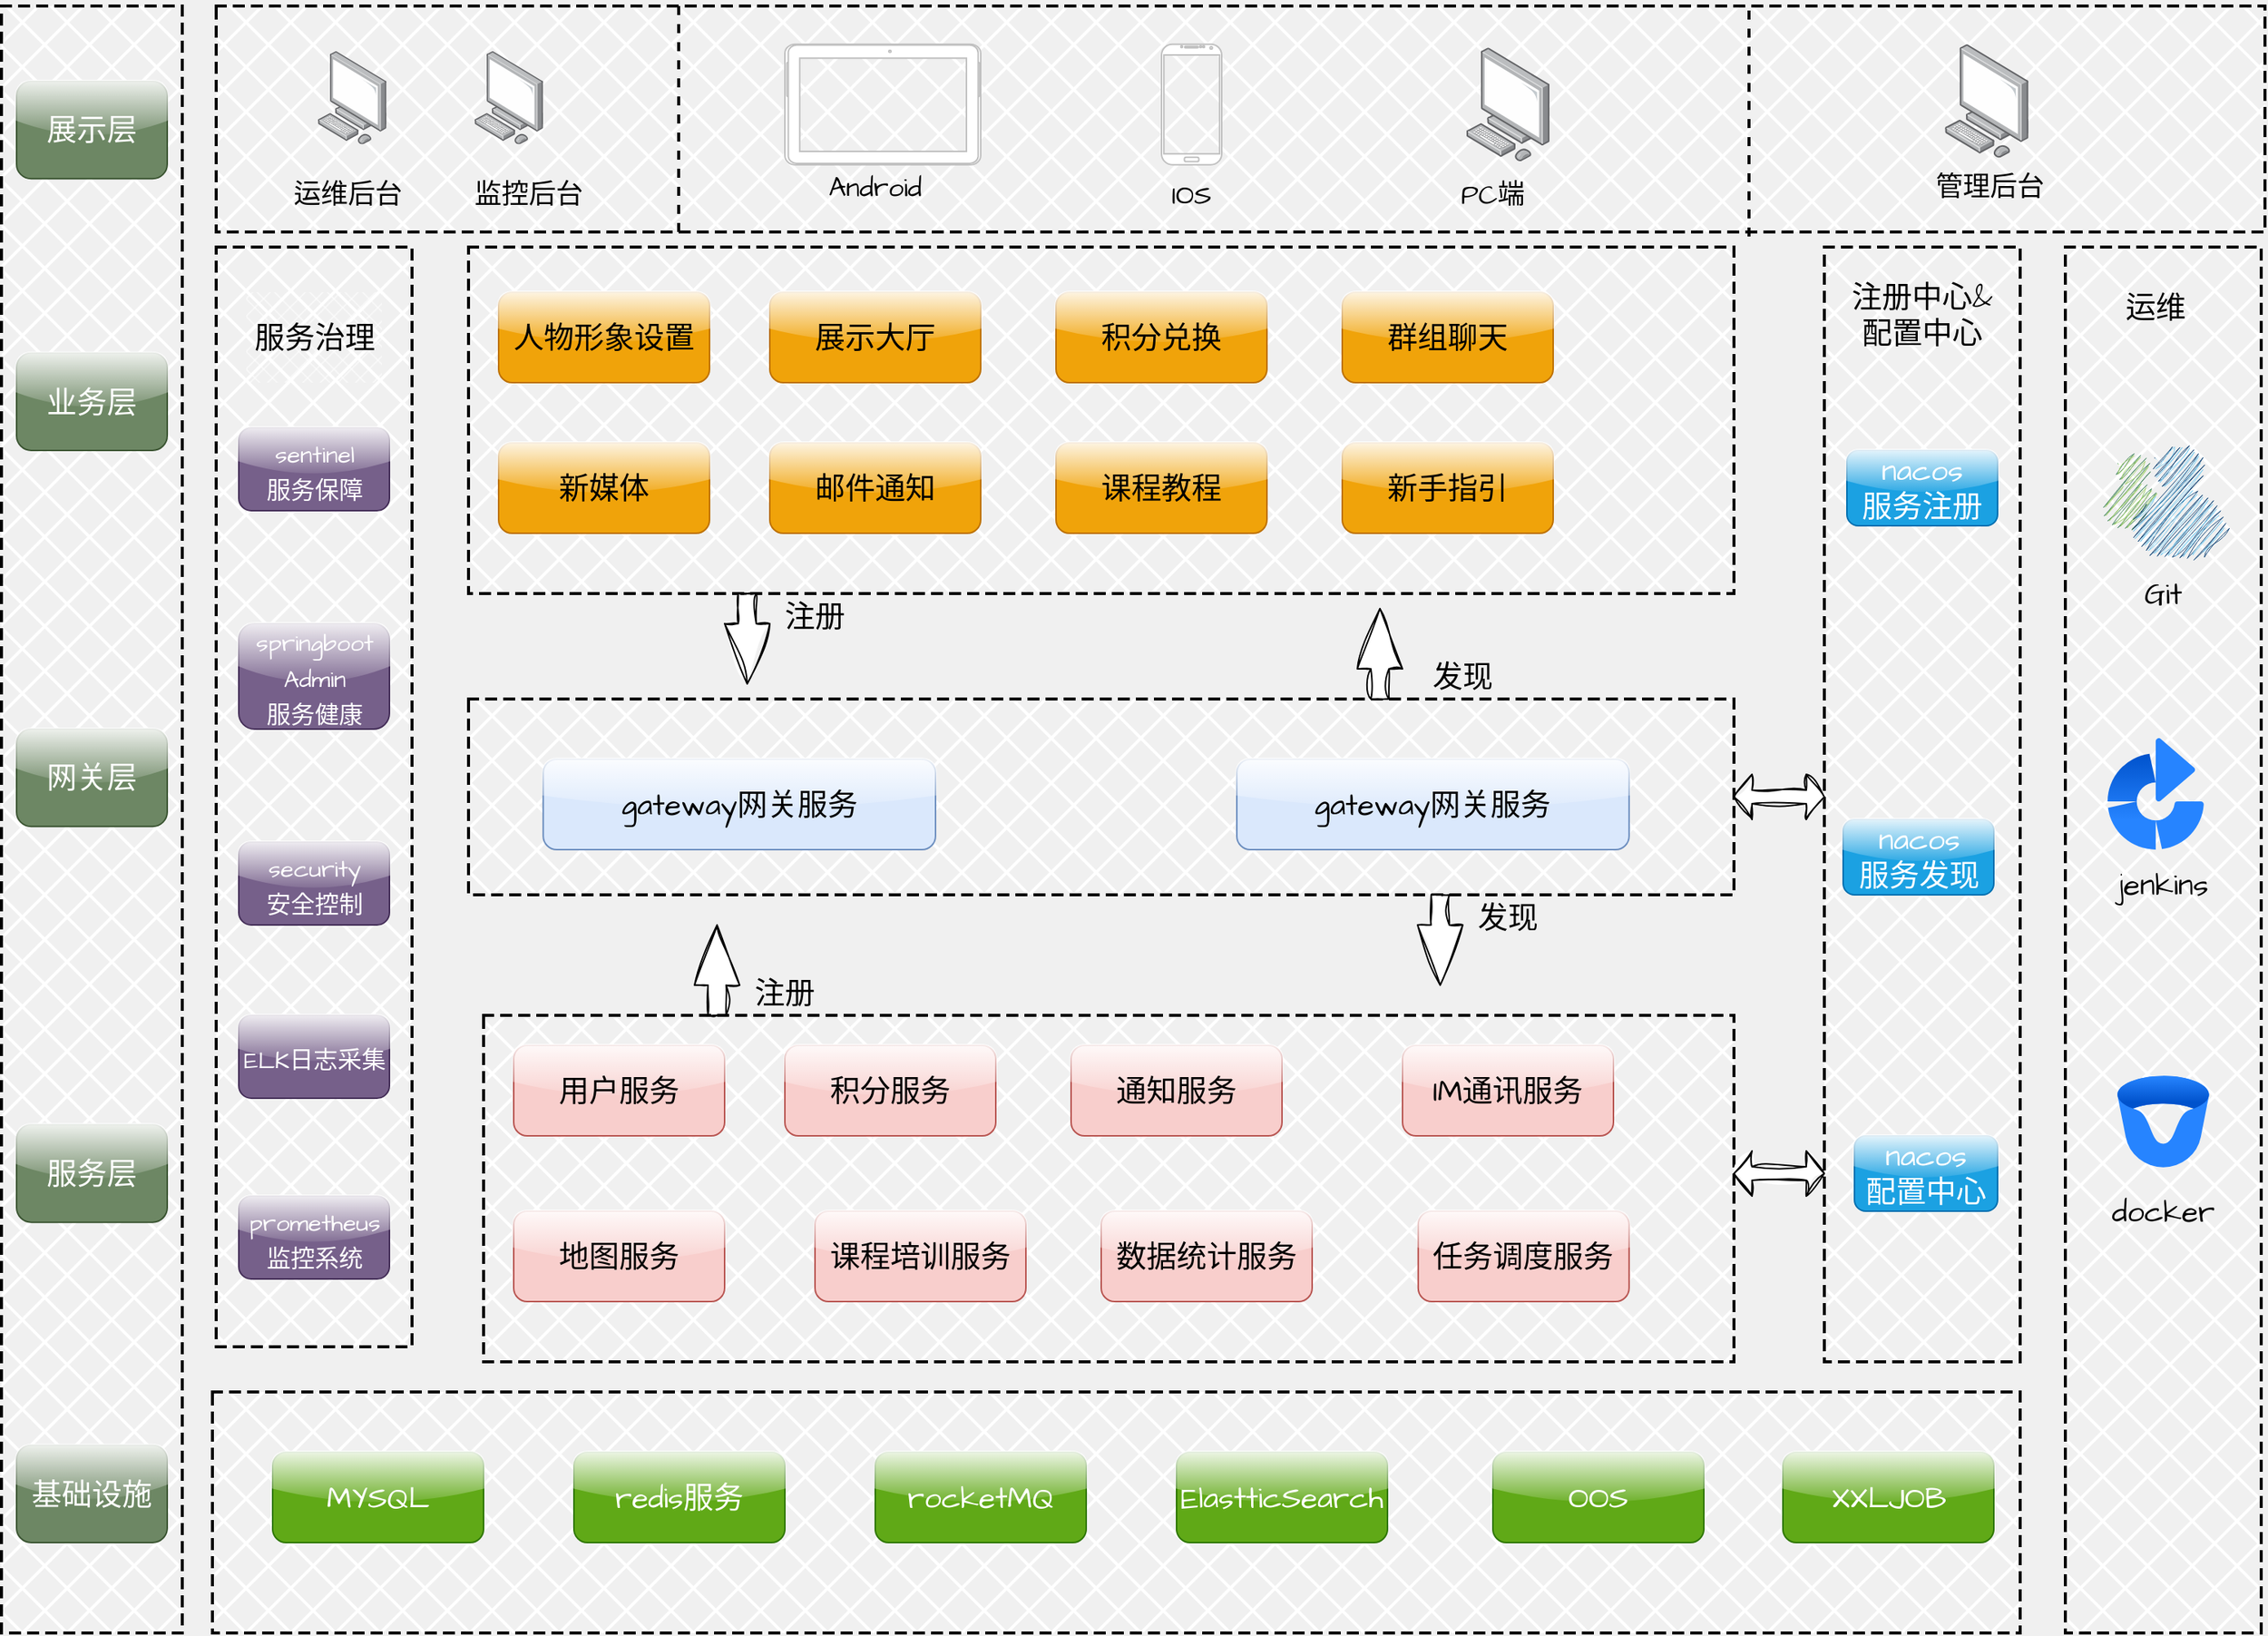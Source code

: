 <mxfile version="21.6.5" type="github">
  <diagram name="第 1 页" id="3Xgbba0ORXf_LveAMJya">
    <mxGraphModel dx="2154" dy="1241" grid="1" gridSize="12" guides="1" tooltips="1" connect="1" arrows="0" fold="1" page="1" pageScale="1" pageWidth="827" pageHeight="1169" background="#F0F0F0" math="0" shadow="0">
      <root>
        <mxCell id="0" />
        <mxCell id="1" parent="0" />
        <mxCell id="aTKhmGbnFtDpC1Z9xzVG-124" value="" style="shape=table;startSize=0;container=1;collapsible=0;childLayout=tableLayout;hachureGap=4;fontFamily=Architects Daughter;fontSource=https%3A%2F%2Ffonts.googleapis.com%2Fcss%3Ffamily%3DArchitects%2BDaughter;fontSize=20;dashed=1;strokeWidth=2;fillColor=#FFFFFF;fillStyle=cross-hatch;" vertex="1" parent="1">
          <mxGeometry x="100" y="120" width="120" height="1080" as="geometry" />
        </mxCell>
        <mxCell id="aTKhmGbnFtDpC1Z9xzVG-125" value="" style="shape=tableRow;horizontal=0;startSize=0;swimlaneHead=0;swimlaneBody=0;strokeColor=inherit;top=0;left=0;bottom=0;right=0;collapsible=0;dropTarget=0;fillColor=none;points=[[0,0.5],[1,0.5]];portConstraint=eastwest;sketch=1;hachureGap=4;jiggle=2;curveFitting=1;fontFamily=Architects Daughter;fontSource=https%3A%2F%2Ffonts.googleapis.com%2Fcss%3Ffamily%3DArchitects%2BDaughter;fontSize=20;dashed=1;strokeWidth=2;" vertex="1" parent="aTKhmGbnFtDpC1Z9xzVG-124">
          <mxGeometry width="120" height="1080" as="geometry" />
        </mxCell>
        <mxCell id="aTKhmGbnFtDpC1Z9xzVG-126" value="" style="shape=partialRectangle;html=1;whiteSpace=wrap;connectable=0;strokeColor=inherit;overflow=hidden;fillColor=none;top=0;left=0;bottom=0;right=0;pointerEvents=1;sketch=1;hachureGap=4;jiggle=2;curveFitting=1;fontFamily=Architects Daughter;fontSource=https%3A%2F%2Ffonts.googleapis.com%2Fcss%3Ffamily%3DArchitects%2BDaughter;fontSize=20;strokeWidth=2;" vertex="1" parent="aTKhmGbnFtDpC1Z9xzVG-125">
          <mxGeometry width="120" height="1080" as="geometry">
            <mxRectangle width="120" height="1080" as="alternateBounds" />
          </mxGeometry>
        </mxCell>
        <mxCell id="aTKhmGbnFtDpC1Z9xzVG-127" value="" style="shape=table;startSize=0;container=1;collapsible=0;childLayout=tableLayout;hachureGap=4;fontFamily=Architects Daughter;fontSource=https%3A%2F%2Ffonts.googleapis.com%2Fcss%3Ffamily%3DArchitects%2BDaughter;fontSize=20;dashed=1;strokeWidth=2;fontStyle=0;fillColor=#FFFFFF;fillStyle=cross-hatch;" vertex="1" parent="1">
          <mxGeometry x="242.5" y="120" width="1360" height="150" as="geometry" />
        </mxCell>
        <mxCell id="aTKhmGbnFtDpC1Z9xzVG-128" value="" style="shape=tableRow;horizontal=0;startSize=0;swimlaneHead=0;swimlaneBody=0;strokeColor=inherit;top=0;left=0;bottom=0;right=0;collapsible=0;dropTarget=0;fillColor=none;points=[[0,0.5],[1,0.5]];portConstraint=eastwest;sketch=1;hachureGap=4;jiggle=2;curveFitting=1;fontFamily=Architects Daughter;fontSource=https%3A%2F%2Ffonts.googleapis.com%2Fcss%3Ffamily%3DArchitects%2BDaughter;fontSize=20;dashed=1;strokeWidth=2;" vertex="1" parent="aTKhmGbnFtDpC1Z9xzVG-127">
          <mxGeometry width="1360" height="150" as="geometry" />
        </mxCell>
        <mxCell id="aTKhmGbnFtDpC1Z9xzVG-129" value="" style="shape=partialRectangle;html=1;whiteSpace=wrap;connectable=0;strokeColor=inherit;overflow=hidden;fillColor=none;top=0;left=0;bottom=0;right=0;pointerEvents=1;sketch=1;hachureGap=4;jiggle=2;curveFitting=1;fontFamily=Helvetica;fontSize=20;strokeWidth=2;" vertex="1" parent="aTKhmGbnFtDpC1Z9xzVG-128">
          <mxGeometry width="1360" height="150" as="geometry">
            <mxRectangle width="1360" height="150" as="alternateBounds" />
          </mxGeometry>
        </mxCell>
        <mxCell id="aTKhmGbnFtDpC1Z9xzVG-130" value="" style="image;points=[];aspect=fixed;html=1;align=center;shadow=0;dashed=0;image=img/lib/allied_telesis/computer_and_terminals/Personal_Computer.svg;sketch=1;hachureGap=4;jiggle=2;curveFitting=1;fontFamily=Architects Daughter;fontSource=https%3A%2F%2Ffonts.googleapis.com%2Fcss%3Ffamily%3DArchitects%2BDaughter;fontSize=20;" vertex="1" parent="1">
          <mxGeometry x="310" y="150.0" width="45.6" height="61.8" as="geometry" />
        </mxCell>
        <mxCell id="aTKhmGbnFtDpC1Z9xzVG-132" value="" style="image;points=[];aspect=fixed;html=1;align=center;shadow=0;dashed=0;image=img/lib/allied_telesis/computer_and_terminals/Personal_Computer.svg;hachureGap=4;fontFamily=Architects Daughter;fontSource=https%3A%2F%2Ffonts.googleapis.com%2Fcss%3Ffamily%3DArchitects%2BDaughter;fontSize=20;" vertex="1" parent="1">
          <mxGeometry x="414" y="150" width="45.6" height="61.8" as="geometry" />
        </mxCell>
        <mxCell id="aTKhmGbnFtDpC1Z9xzVG-133" value="运维后台" style="text;html=1;strokeColor=none;fillColor=none;align=center;verticalAlign=middle;whiteSpace=wrap;rounded=0;fontSize=18;fontFamily=Architects Daughter;" vertex="1" parent="1">
          <mxGeometry x="280" y="230" width="100" height="30" as="geometry" />
        </mxCell>
        <mxCell id="aTKhmGbnFtDpC1Z9xzVG-134" value="监控后台" style="text;html=1;strokeColor=none;fillColor=none;align=center;verticalAlign=middle;whiteSpace=wrap;rounded=0;fontSize=18;fontFamily=Architects Daughter;" vertex="1" parent="1">
          <mxGeometry x="400" y="230" width="100" height="30" as="geometry" />
        </mxCell>
        <mxCell id="aTKhmGbnFtDpC1Z9xzVG-135" value="" style="endArrow=none;html=1;rounded=0;hachureGap=4;fontFamily=Architects Daughter;fontSource=https%3A%2F%2Ffonts.googleapis.com%2Fcss%3Ffamily%3DArchitects%2BDaughter;fontSize=16;dashed=1;strokeWidth=2;" edge="1" parent="1">
          <mxGeometry width="50" height="50" relative="1" as="geometry">
            <mxPoint x="549.5" y="270" as="sourcePoint" />
            <mxPoint x="549.5" y="120" as="targetPoint" />
          </mxGeometry>
        </mxCell>
        <mxCell id="aTKhmGbnFtDpC1Z9xzVG-138" value="" style="verticalLabelPosition=bottom;verticalAlign=top;html=1;shadow=0;dashed=0;strokeWidth=1;shape=mxgraph.android.tab2;strokeColor=#c0c0c0;direction=north;hachureGap=4;fontFamily=Architects Daughter;fontSource=https%3A%2F%2Ffonts.googleapis.com%2Fcss%3Ffamily%3DArchitects%2BDaughter;fontSize=20;gradientColor=none;" vertex="1" parent="1">
          <mxGeometry x="620" y="145.35" width="130" height="80" as="geometry" />
        </mxCell>
        <mxCell id="aTKhmGbnFtDpC1Z9xzVG-139" value="" style="verticalLabelPosition=bottom;verticalAlign=top;html=1;shadow=0;dashed=0;strokeWidth=1;shape=mxgraph.android.phone2;strokeColor=#c0c0c0;hachureGap=4;fontFamily=Architects Daughter;fontSource=https%3A%2F%2Ffonts.googleapis.com%2Fcss%3Ffamily%3DArchitects%2BDaughter;fontSize=20;" vertex="1" parent="1">
          <mxGeometry x="870" y="145.35" width="40" height="80" as="geometry" />
        </mxCell>
        <mxCell id="aTKhmGbnFtDpC1Z9xzVG-140" value="" style="image;points=[];aspect=fixed;html=1;align=center;shadow=0;dashed=0;image=img/lib/allied_telesis/computer_and_terminals/Personal_Computer.svg;sketch=1;hachureGap=4;jiggle=2;curveFitting=1;fontFamily=Architects Daughter;fontSource=https%3A%2F%2Ffonts.googleapis.com%2Fcss%3Ffamily%3DArchitects%2BDaughter;fontSize=20;" vertex="1" parent="1">
          <mxGeometry x="1072.2" y="147.67" width="55.6" height="75.35" as="geometry" />
        </mxCell>
        <mxCell id="aTKhmGbnFtDpC1Z9xzVG-141" value="Android" style="text;html=1;strokeColor=none;fillColor=none;align=center;verticalAlign=middle;whiteSpace=wrap;rounded=0;fontSize=18;fontFamily=Architects Daughter;" vertex="1" parent="1">
          <mxGeometry x="630" y="225.35" width="100" height="30" as="geometry" />
        </mxCell>
        <mxCell id="aTKhmGbnFtDpC1Z9xzVG-142" value="IOS" style="text;html=1;strokeColor=none;fillColor=none;align=center;verticalAlign=middle;whiteSpace=wrap;rounded=0;fontSize=18;fontFamily=Architects Daughter;" vertex="1" parent="1">
          <mxGeometry x="840" y="230" width="100" height="30" as="geometry" />
        </mxCell>
        <mxCell id="aTKhmGbnFtDpC1Z9xzVG-143" value="管理后台" style="text;html=1;strokeColor=none;fillColor=none;align=center;verticalAlign=middle;whiteSpace=wrap;rounded=0;fontSize=18;fontFamily=Architects Daughter;" vertex="1" parent="1">
          <mxGeometry x="1370" y="225.35" width="100" height="30" as="geometry" />
        </mxCell>
        <mxCell id="aTKhmGbnFtDpC1Z9xzVG-144" value="" style="endArrow=none;html=1;rounded=0;hachureGap=4;fontFamily=Architects Daughter;fontSource=https%3A%2F%2Ffonts.googleapis.com%2Fcss%3Ffamily%3DArchitects%2BDaughter;fontSize=16;exitX=0.33;exitY=1.041;exitDx=0;exitDy=0;exitPerimeter=0;dashed=1;strokeWidth=2;" edge="1" parent="1">
          <mxGeometry width="50" height="50" relative="1" as="geometry">
            <mxPoint x="1260" y="273" as="sourcePoint" />
            <mxPoint x="1260" y="117" as="targetPoint" />
          </mxGeometry>
        </mxCell>
        <mxCell id="aTKhmGbnFtDpC1Z9xzVG-145" value="" style="image;points=[];aspect=fixed;html=1;align=center;shadow=0;dashed=0;image=img/lib/allied_telesis/computer_and_terminals/Personal_Computer.svg;sketch=1;hachureGap=4;jiggle=2;curveFitting=1;fontFamily=Architects Daughter;fontSource=https%3A%2F%2Ffonts.googleapis.com%2Fcss%3Ffamily%3DArchitects%2BDaughter;fontSize=20;" vertex="1" parent="1">
          <mxGeometry x="1390" y="145.35" width="55.6" height="75.35" as="geometry" />
        </mxCell>
        <mxCell id="aTKhmGbnFtDpC1Z9xzVG-146" value="PC端" style="text;html=1;strokeColor=none;fillColor=none;align=center;verticalAlign=middle;whiteSpace=wrap;rounded=0;fontSize=18;fontFamily=Architects Daughter;" vertex="1" parent="1">
          <mxGeometry x="1040.4" y="230" width="100" height="30" as="geometry" />
        </mxCell>
        <mxCell id="aTKhmGbnFtDpC1Z9xzVG-147" value="" style="shape=table;startSize=0;container=1;collapsible=0;childLayout=tableLayout;hachureGap=4;fontFamily=Architects Daughter;fontSource=https%3A%2F%2Ffonts.googleapis.com%2Fcss%3Ffamily%3DArchitects%2BDaughter;fontSize=20;dashed=1;strokeWidth=2;rounded=1;fillColor=#FFFFFF;fillStyle=cross-hatch;" vertex="1" parent="1">
          <mxGeometry x="410" y="280" width="840" height="230" as="geometry" />
        </mxCell>
        <mxCell id="aTKhmGbnFtDpC1Z9xzVG-148" value="" style="shape=tableRow;horizontal=0;startSize=0;swimlaneHead=0;swimlaneBody=0;strokeColor=inherit;top=0;left=0;bottom=0;right=0;collapsible=0;dropTarget=0;fillColor=none;points=[[0,0.5],[1,0.5]];portConstraint=eastwest;sketch=1;hachureGap=4;jiggle=2;curveFitting=1;fontFamily=Architects Daughter;fontSource=https%3A%2F%2Ffonts.googleapis.com%2Fcss%3Ffamily%3DArchitects%2BDaughter;fontSize=20;dashed=1;strokeWidth=2;" vertex="1" parent="aTKhmGbnFtDpC1Z9xzVG-147">
          <mxGeometry width="840" height="230" as="geometry" />
        </mxCell>
        <mxCell id="aTKhmGbnFtDpC1Z9xzVG-149" value="" style="shape=partialRectangle;html=1;whiteSpace=wrap;connectable=0;strokeColor=inherit;overflow=hidden;fillColor=none;top=0;left=0;bottom=0;right=0;pointerEvents=1;sketch=1;hachureGap=4;jiggle=2;curveFitting=1;fontFamily=Architects Daughter;fontSource=https%3A%2F%2Ffonts.googleapis.com%2Fcss%3Ffamily%3DArchitects%2BDaughter;fontSize=20;strokeWidth=2;" vertex="1" parent="aTKhmGbnFtDpC1Z9xzVG-148">
          <mxGeometry width="840" height="230" as="geometry">
            <mxRectangle width="840" height="230" as="alternateBounds" />
          </mxGeometry>
        </mxCell>
        <mxCell id="aTKhmGbnFtDpC1Z9xzVG-150" value="" style="shape=table;startSize=0;container=1;collapsible=0;childLayout=tableLayout;hachureGap=4;fontFamily=Architects Daughter;fontSource=https%3A%2F%2Ffonts.googleapis.com%2Fcss%3Ffamily%3DArchitects%2BDaughter;fontSize=20;dashed=1;strokeWidth=2;fillColor=#FFFFFF;fillStyle=cross-hatch;" vertex="1" parent="1">
          <mxGeometry x="242.5" y="280" width="130" height="730" as="geometry" />
        </mxCell>
        <mxCell id="aTKhmGbnFtDpC1Z9xzVG-151" value="" style="shape=tableRow;horizontal=0;startSize=0;swimlaneHead=0;swimlaneBody=0;strokeColor=inherit;top=0;left=0;bottom=0;right=0;collapsible=0;dropTarget=0;fillColor=none;points=[[0,0.5],[1,0.5]];portConstraint=eastwest;sketch=1;hachureGap=4;jiggle=2;curveFitting=1;fontFamily=Architects Daughter;fontSource=https%3A%2F%2Ffonts.googleapis.com%2Fcss%3Ffamily%3DArchitects%2BDaughter;fontSize=20;dashed=1;strokeWidth=2;" vertex="1" parent="aTKhmGbnFtDpC1Z9xzVG-150">
          <mxGeometry width="130" height="730" as="geometry" />
        </mxCell>
        <mxCell id="aTKhmGbnFtDpC1Z9xzVG-152" value="" style="shape=partialRectangle;html=1;whiteSpace=wrap;connectable=0;strokeColor=inherit;overflow=hidden;fillColor=none;top=0;left=0;bottom=0;right=0;pointerEvents=1;sketch=1;hachureGap=4;jiggle=2;curveFitting=1;fontFamily=Architects Daughter;fontSource=https%3A%2F%2Ffonts.googleapis.com%2Fcss%3Ffamily%3DArchitects%2BDaughter;fontSize=20;strokeWidth=2;" vertex="1" parent="aTKhmGbnFtDpC1Z9xzVG-151">
          <mxGeometry width="130" height="730" as="geometry">
            <mxRectangle width="130" height="730" as="alternateBounds" />
          </mxGeometry>
        </mxCell>
        <mxCell id="aTKhmGbnFtDpC1Z9xzVG-153" value="" style="shape=table;startSize=0;container=1;collapsible=0;childLayout=tableLayout;hachureGap=4;fontFamily=Architects Daughter;fontSource=https%3A%2F%2Ffonts.googleapis.com%2Fcss%3Ffamily%3DArchitects%2BDaughter;fontSize=20;dashed=1;strokeWidth=2;fillColor=#FFFFFF;fillStyle=cross-hatch;" vertex="1" parent="1">
          <mxGeometry x="1310" y="280" width="130" height="740" as="geometry" />
        </mxCell>
        <mxCell id="aTKhmGbnFtDpC1Z9xzVG-154" value="" style="shape=tableRow;horizontal=0;startSize=0;swimlaneHead=0;swimlaneBody=0;strokeColor=inherit;top=0;left=0;bottom=0;right=0;collapsible=0;dropTarget=0;fillColor=none;points=[[0,0.5],[1,0.5]];portConstraint=eastwest;sketch=1;hachureGap=4;jiggle=2;curveFitting=1;fontFamily=Architects Daughter;fontSource=https%3A%2F%2Ffonts.googleapis.com%2Fcss%3Ffamily%3DArchitects%2BDaughter;fontSize=20;dashed=1;strokeWidth=2;" vertex="1" parent="aTKhmGbnFtDpC1Z9xzVG-153">
          <mxGeometry width="130" height="740" as="geometry" />
        </mxCell>
        <mxCell id="aTKhmGbnFtDpC1Z9xzVG-155" value="" style="shape=partialRectangle;html=1;whiteSpace=wrap;connectable=0;strokeColor=inherit;overflow=hidden;fillColor=none;top=0;left=0;bottom=0;right=0;pointerEvents=1;sketch=1;hachureGap=4;jiggle=2;curveFitting=1;fontFamily=Architects Daughter;fontSource=https%3A%2F%2Ffonts.googleapis.com%2Fcss%3Ffamily%3DArchitects%2BDaughter;fontSize=20;strokeWidth=2;" vertex="1" parent="aTKhmGbnFtDpC1Z9xzVG-154">
          <mxGeometry width="130" height="740" as="geometry">
            <mxRectangle width="130" height="740" as="alternateBounds" />
          </mxGeometry>
        </mxCell>
        <mxCell id="aTKhmGbnFtDpC1Z9xzVG-156" value="人物形象设置" style="rounded=1;whiteSpace=wrap;html=1;hachureGap=4;fontFamily=Architects Daughter;fontSource=https%3A%2F%2Ffonts.googleapis.com%2Fcss%3Ffamily%3DArchitects%2BDaughter;fontSize=20;shadow=0;glass=1;fillColor=#f0a30a;strokeColor=#BD7000;fontColor=#000000;" vertex="1" parent="1">
          <mxGeometry x="430" y="310" width="140" height="60" as="geometry" />
        </mxCell>
        <mxCell id="aTKhmGbnFtDpC1Z9xzVG-157" value="展示大厅" style="rounded=1;whiteSpace=wrap;html=1;hachureGap=4;fontFamily=Architects Daughter;fontSource=https%3A%2F%2Ffonts.googleapis.com%2Fcss%3Ffamily%3DArchitects%2BDaughter;fontSize=20;shadow=0;glass=1;fillColor=#f0a30a;strokeColor=#BD7000;fontColor=#000000;" vertex="1" parent="1">
          <mxGeometry x="610" y="310" width="140" height="60" as="geometry" />
        </mxCell>
        <mxCell id="aTKhmGbnFtDpC1Z9xzVG-158" value="积分兑换" style="rounded=1;whiteSpace=wrap;html=1;hachureGap=4;fontFamily=Architects Daughter;fontSource=https%3A%2F%2Ffonts.googleapis.com%2Fcss%3Ffamily%3DArchitects%2BDaughter;fontSize=20;shadow=0;glass=1;fillColor=#f0a30a;strokeColor=#BD7000;fontColor=#000000;" vertex="1" parent="1">
          <mxGeometry x="800" y="310" width="140" height="60" as="geometry" />
        </mxCell>
        <mxCell id="aTKhmGbnFtDpC1Z9xzVG-159" value="群组聊天" style="rounded=1;whiteSpace=wrap;html=1;hachureGap=4;fontFamily=Architects Daughter;fontSource=https%3A%2F%2Ffonts.googleapis.com%2Fcss%3Ffamily%3DArchitects%2BDaughter;fontSize=20;shadow=0;glass=1;fillColor=#f0a30a;strokeColor=#BD7000;fontColor=#000000;" vertex="1" parent="1">
          <mxGeometry x="990" y="310" width="140" height="60" as="geometry" />
        </mxCell>
        <mxCell id="aTKhmGbnFtDpC1Z9xzVG-160" value="新媒体" style="rounded=1;whiteSpace=wrap;html=1;hachureGap=4;fontFamily=Architects Daughter;fontSource=https%3A%2F%2Ffonts.googleapis.com%2Fcss%3Ffamily%3DArchitects%2BDaughter;fontSize=20;shadow=0;glass=1;fillColor=#f0a30a;strokeColor=#BD7000;fontColor=#000000;" vertex="1" parent="1">
          <mxGeometry x="430" y="410" width="140" height="60" as="geometry" />
        </mxCell>
        <mxCell id="aTKhmGbnFtDpC1Z9xzVG-161" value="邮件通知" style="rounded=1;whiteSpace=wrap;html=1;hachureGap=4;fontFamily=Architects Daughter;fontSource=https%3A%2F%2Ffonts.googleapis.com%2Fcss%3Ffamily%3DArchitects%2BDaughter;fontSize=20;shadow=0;glass=1;fillColor=#f0a30a;strokeColor=#BD7000;fontColor=#000000;" vertex="1" parent="1">
          <mxGeometry x="610" y="410" width="140" height="60" as="geometry" />
        </mxCell>
        <mxCell id="aTKhmGbnFtDpC1Z9xzVG-162" value="课程教程" style="rounded=1;whiteSpace=wrap;html=1;hachureGap=4;fontFamily=Architects Daughter;fontSource=https%3A%2F%2Ffonts.googleapis.com%2Fcss%3Ffamily%3DArchitects%2BDaughter;fontSize=20;shadow=0;glass=1;fillColor=#f0a30a;strokeColor=#BD7000;fontColor=#000000;" vertex="1" parent="1">
          <mxGeometry x="800" y="410" width="140" height="60" as="geometry" />
        </mxCell>
        <mxCell id="aTKhmGbnFtDpC1Z9xzVG-163" value="新手指引" style="rounded=1;whiteSpace=wrap;html=1;hachureGap=4;fontFamily=Architects Daughter;fontSource=https%3A%2F%2Ffonts.googleapis.com%2Fcss%3Ffamily%3DArchitects%2BDaughter;fontSize=20;shadow=0;glass=1;fillColor=#f0a30a;strokeColor=#BD7000;fontColor=#000000;" vertex="1" parent="1">
          <mxGeometry x="990" y="410" width="140" height="60" as="geometry" />
        </mxCell>
        <mxCell id="aTKhmGbnFtDpC1Z9xzVG-164" value="" style="shape=table;startSize=0;container=1;collapsible=0;childLayout=tableLayout;hachureGap=4;fontFamily=Architects Daughter;fontSource=https%3A%2F%2Ffonts.googleapis.com%2Fcss%3Ffamily%3DArchitects%2BDaughter;fontSize=20;dashed=1;strokeWidth=2;rounded=1;fillColor=#FFFFFF;fillStyle=cross-hatch;" vertex="1" parent="1">
          <mxGeometry x="410" y="580" width="840" height="130" as="geometry" />
        </mxCell>
        <mxCell id="aTKhmGbnFtDpC1Z9xzVG-165" value="" style="shape=tableRow;horizontal=0;startSize=0;swimlaneHead=0;swimlaneBody=0;strokeColor=inherit;top=0;left=0;bottom=0;right=0;collapsible=0;dropTarget=0;fillColor=none;points=[[0,0.5],[1,0.5]];portConstraint=eastwest;sketch=1;hachureGap=4;jiggle=2;curveFitting=1;fontFamily=Architects Daughter;fontSource=https%3A%2F%2Ffonts.googleapis.com%2Fcss%3Ffamily%3DArchitects%2BDaughter;fontSize=20;dashed=1;strokeWidth=2;" vertex="1" parent="aTKhmGbnFtDpC1Z9xzVG-164">
          <mxGeometry width="840" height="130" as="geometry" />
        </mxCell>
        <mxCell id="aTKhmGbnFtDpC1Z9xzVG-166" value="" style="shape=partialRectangle;html=1;whiteSpace=wrap;connectable=0;strokeColor=inherit;overflow=hidden;fillColor=none;top=0;left=0;bottom=0;right=0;pointerEvents=1;sketch=1;hachureGap=4;jiggle=2;curveFitting=1;fontFamily=Architects Daughter;fontSource=https%3A%2F%2Ffonts.googleapis.com%2Fcss%3Ffamily%3DArchitects%2BDaughter;fontSize=20;strokeWidth=2;" vertex="1" parent="aTKhmGbnFtDpC1Z9xzVG-165">
          <mxGeometry width="840" height="130" as="geometry">
            <mxRectangle width="840" height="130" as="alternateBounds" />
          </mxGeometry>
        </mxCell>
        <mxCell id="aTKhmGbnFtDpC1Z9xzVG-168" value="gateway网关服务" style="rounded=1;whiteSpace=wrap;html=1;hachureGap=4;fontFamily=Architects Daughter;fontSource=https%3A%2F%2Ffonts.googleapis.com%2Fcss%3Ffamily%3DArchitects%2BDaughter;fontSize=20;shadow=0;glass=1;fillColor=#dae8fc;strokeColor=#6c8ebf;" vertex="1" parent="1">
          <mxGeometry x="459.6" y="620" width="260.4" height="60" as="geometry" />
        </mxCell>
        <mxCell id="aTKhmGbnFtDpC1Z9xzVG-169" value="gateway网关服务" style="rounded=1;whiteSpace=wrap;html=1;hachureGap=4;fontFamily=Architects Daughter;fontSource=https%3A%2F%2Ffonts.googleapis.com%2Fcss%3Ffamily%3DArchitects%2BDaughter;fontSize=20;shadow=0;glass=1;fillColor=#dae8fc;strokeColor=#6c8ebf;" vertex="1" parent="1">
          <mxGeometry x="920.0" y="620" width="260.4" height="60" as="geometry" />
        </mxCell>
        <mxCell id="aTKhmGbnFtDpC1Z9xzVG-171" value="" style="html=1;shadow=0;dashed=0;align=center;verticalAlign=middle;shape=mxgraph.arrows2.arrow;dy=0.6;dx=40;direction=south;notch=0;sketch=1;hachureGap=4;jiggle=2;curveFitting=1;fontFamily=Architects Daughter;fontSource=https%3A%2F%2Ffonts.googleapis.com%2Fcss%3Ffamily%3DArchitects%2BDaughter;fontSize=20;" vertex="1" parent="1">
          <mxGeometry x="580" y="510" width="30" height="60" as="geometry" />
        </mxCell>
        <mxCell id="aTKhmGbnFtDpC1Z9xzVG-172" value="" style="html=1;shadow=0;dashed=0;align=center;verticalAlign=middle;shape=mxgraph.arrows2.arrow;dy=0.6;dx=40;direction=north;notch=0;sketch=1;hachureGap=4;jiggle=2;curveFitting=1;fontFamily=Architects Daughter;fontSource=https%3A%2F%2Ffonts.googleapis.com%2Fcss%3Ffamily%3DArchitects%2BDaughter;fontSize=20;" vertex="1" parent="1">
          <mxGeometry x="560" y="730" width="30" height="60" as="geometry" />
        </mxCell>
        <mxCell id="aTKhmGbnFtDpC1Z9xzVG-173" value="注册" style="text;html=1;strokeColor=none;fillColor=none;align=center;verticalAlign=middle;whiteSpace=wrap;rounded=0;fontSize=20;fontFamily=Architects Daughter;" vertex="1" parent="1">
          <mxGeometry x="610" y="510" width="60" height="30" as="geometry" />
        </mxCell>
        <mxCell id="aTKhmGbnFtDpC1Z9xzVG-174" value="发现" style="text;html=1;strokeColor=none;fillColor=none;align=center;verticalAlign=middle;whiteSpace=wrap;rounded=0;fontSize=20;fontFamily=Architects Daughter;" vertex="1" parent="1">
          <mxGeometry x="1040" y="550" width="60" height="30" as="geometry" />
        </mxCell>
        <mxCell id="aTKhmGbnFtDpC1Z9xzVG-175" value="" style="shape=table;startSize=0;container=1;collapsible=0;childLayout=tableLayout;hachureGap=4;fontFamily=Architects Daughter;fontSource=https%3A%2F%2Ffonts.googleapis.com%2Fcss%3Ffamily%3DArchitects%2BDaughter;fontSize=20;dashed=1;strokeWidth=2;rounded=1;fillColor=#FFFFFF;fillStyle=cross-hatch;" vertex="1" parent="1">
          <mxGeometry x="420" y="790" width="830" height="230" as="geometry" />
        </mxCell>
        <mxCell id="aTKhmGbnFtDpC1Z9xzVG-176" value="" style="shape=tableRow;horizontal=0;startSize=0;swimlaneHead=0;swimlaneBody=0;strokeColor=inherit;top=0;left=0;bottom=0;right=0;collapsible=0;dropTarget=0;fillColor=none;points=[[0,0.5],[1,0.5]];portConstraint=eastwest;sketch=1;hachureGap=4;jiggle=2;curveFitting=1;fontFamily=Architects Daughter;fontSource=https%3A%2F%2Ffonts.googleapis.com%2Fcss%3Ffamily%3DArchitects%2BDaughter;fontSize=20;dashed=1;strokeWidth=2;" vertex="1" parent="aTKhmGbnFtDpC1Z9xzVG-175">
          <mxGeometry width="830" height="230" as="geometry" />
        </mxCell>
        <mxCell id="aTKhmGbnFtDpC1Z9xzVG-177" value="" style="shape=partialRectangle;html=1;whiteSpace=wrap;connectable=0;strokeColor=inherit;overflow=hidden;fillColor=none;top=0;left=0;bottom=0;right=0;pointerEvents=1;sketch=1;hachureGap=4;jiggle=2;curveFitting=1;fontFamily=Architects Daughter;fontSource=https%3A%2F%2Ffonts.googleapis.com%2Fcss%3Ffamily%3DArchitects%2BDaughter;fontSize=20;strokeWidth=2;" vertex="1" parent="aTKhmGbnFtDpC1Z9xzVG-176">
          <mxGeometry width="830" height="230" as="geometry">
            <mxRectangle width="830" height="230" as="alternateBounds" />
          </mxGeometry>
        </mxCell>
        <mxCell id="aTKhmGbnFtDpC1Z9xzVG-178" value="" style="html=1;shadow=0;dashed=0;align=center;verticalAlign=middle;shape=mxgraph.arrows2.arrow;dy=0.6;dx=40;direction=north;notch=0;sketch=1;hachureGap=4;jiggle=2;curveFitting=1;fontFamily=Architects Daughter;fontSource=https%3A%2F%2Ffonts.googleapis.com%2Fcss%3Ffamily%3DArchitects%2BDaughter;fontSize=20;" vertex="1" parent="1">
          <mxGeometry x="1000" y="520" width="30" height="60" as="geometry" />
        </mxCell>
        <mxCell id="aTKhmGbnFtDpC1Z9xzVG-179" value="" style="html=1;shadow=0;dashed=0;align=center;verticalAlign=middle;shape=mxgraph.arrows2.arrow;dy=0.6;dx=40;direction=south;notch=0;sketch=1;hachureGap=4;jiggle=2;curveFitting=1;fontFamily=Architects Daughter;fontSource=https%3A%2F%2Ffonts.googleapis.com%2Fcss%3Ffamily%3DArchitects%2BDaughter;fontSize=20;" vertex="1" parent="1">
          <mxGeometry x="1040" y="710" width="30" height="60" as="geometry" />
        </mxCell>
        <mxCell id="aTKhmGbnFtDpC1Z9xzVG-180" value="注册" style="text;html=1;strokeColor=none;fillColor=none;align=center;verticalAlign=middle;whiteSpace=wrap;rounded=0;fontSize=20;fontFamily=Architects Daughter;" vertex="1" parent="1">
          <mxGeometry x="590" y="760" width="60" height="30" as="geometry" />
        </mxCell>
        <mxCell id="aTKhmGbnFtDpC1Z9xzVG-181" value="发现" style="text;html=1;strokeColor=none;fillColor=none;align=center;verticalAlign=middle;whiteSpace=wrap;rounded=0;fontSize=20;fontFamily=Architects Daughter;" vertex="1" parent="1">
          <mxGeometry x="1070" y="710" width="60" height="30" as="geometry" />
        </mxCell>
        <mxCell id="aTKhmGbnFtDpC1Z9xzVG-182" value="用户服务" style="rounded=1;whiteSpace=wrap;html=1;hachureGap=4;fontFamily=Architects Daughter;fontSource=https%3A%2F%2Ffonts.googleapis.com%2Fcss%3Ffamily%3DArchitects%2BDaughter;fontSize=20;shadow=0;glass=1;fillColor=#f8cecc;strokeColor=#b85450;" vertex="1" parent="1">
          <mxGeometry x="440" y="810" width="140" height="60" as="geometry" />
        </mxCell>
        <mxCell id="aTKhmGbnFtDpC1Z9xzVG-183" value="积分服务" style="rounded=1;whiteSpace=wrap;html=1;hachureGap=4;fontFamily=Architects Daughter;fontSource=https%3A%2F%2Ffonts.googleapis.com%2Fcss%3Ffamily%3DArchitects%2BDaughter;fontSize=20;shadow=0;glass=1;fillColor=#f8cecc;strokeColor=#b85450;" vertex="1" parent="1">
          <mxGeometry x="620" y="810" width="140" height="60" as="geometry" />
        </mxCell>
        <mxCell id="aTKhmGbnFtDpC1Z9xzVG-184" value="通知服务" style="rounded=1;whiteSpace=wrap;html=1;hachureGap=4;fontFamily=Architects Daughter;fontSource=https%3A%2F%2Ffonts.googleapis.com%2Fcss%3Ffamily%3DArchitects%2BDaughter;fontSize=20;shadow=0;glass=1;fillColor=#f8cecc;strokeColor=#b85450;" vertex="1" parent="1">
          <mxGeometry x="810" y="810" width="140" height="60" as="geometry" />
        </mxCell>
        <mxCell id="aTKhmGbnFtDpC1Z9xzVG-185" value="IM通讯服务" style="rounded=1;whiteSpace=wrap;html=1;hachureGap=4;fontFamily=Architects Daughter;fontSource=https%3A%2F%2Ffonts.googleapis.com%2Fcss%3Ffamily%3DArchitects%2BDaughter;fontSize=20;shadow=0;glass=1;fillColor=#f8cecc;strokeColor=#b85450;" vertex="1" parent="1">
          <mxGeometry x="1030" y="810" width="140" height="60" as="geometry" />
        </mxCell>
        <mxCell id="aTKhmGbnFtDpC1Z9xzVG-186" value="地图服务" style="rounded=1;whiteSpace=wrap;html=1;hachureGap=4;fontFamily=Architects Daughter;fontSource=https%3A%2F%2Ffonts.googleapis.com%2Fcss%3Ffamily%3DArchitects%2BDaughter;fontSize=20;shadow=0;glass=1;fillColor=#f8cecc;strokeColor=#b85450;" vertex="1" parent="1">
          <mxGeometry x="440" y="920" width="140" height="60" as="geometry" />
        </mxCell>
        <mxCell id="aTKhmGbnFtDpC1Z9xzVG-187" value="课程培训服务" style="rounded=1;whiteSpace=wrap;html=1;hachureGap=4;fontFamily=Architects Daughter;fontSource=https%3A%2F%2Ffonts.googleapis.com%2Fcss%3Ffamily%3DArchitects%2BDaughter;fontSize=20;shadow=0;glass=1;fillColor=#f8cecc;strokeColor=#b85450;" vertex="1" parent="1">
          <mxGeometry x="640" y="920" width="140" height="60" as="geometry" />
        </mxCell>
        <mxCell id="aTKhmGbnFtDpC1Z9xzVG-188" value="数据统计服务" style="rounded=1;whiteSpace=wrap;html=1;hachureGap=4;fontFamily=Architects Daughter;fontSource=https%3A%2F%2Ffonts.googleapis.com%2Fcss%3Ffamily%3DArchitects%2BDaughter;fontSize=20;shadow=0;glass=1;fillColor=#f8cecc;strokeColor=#b85450;" vertex="1" parent="1">
          <mxGeometry x="830" y="920" width="140" height="60" as="geometry" />
        </mxCell>
        <mxCell id="aTKhmGbnFtDpC1Z9xzVG-189" value="任务调度服务" style="rounded=1;whiteSpace=wrap;html=1;hachureGap=4;fontFamily=Architects Daughter;fontSource=https%3A%2F%2Ffonts.googleapis.com%2Fcss%3Ffamily%3DArchitects%2BDaughter;fontSize=20;shadow=0;glass=1;fillColor=#f8cecc;strokeColor=#b85450;" vertex="1" parent="1">
          <mxGeometry x="1040.4" y="920" width="140" height="60" as="geometry" />
        </mxCell>
        <mxCell id="aTKhmGbnFtDpC1Z9xzVG-190" value="" style="shape=table;startSize=0;container=1;collapsible=0;childLayout=tableLayout;hachureGap=4;fontFamily=Architects Daughter;fontSource=https%3A%2F%2Ffonts.googleapis.com%2Fcss%3Ffamily%3DArchitects%2BDaughter;fontSize=20;dashed=1;strokeWidth=2;fillColor=#FFFFFF;fillStyle=cross-hatch;" vertex="1" parent="1">
          <mxGeometry x="240" y="1040" width="1200" height="160" as="geometry" />
        </mxCell>
        <mxCell id="aTKhmGbnFtDpC1Z9xzVG-191" value="" style="shape=tableRow;horizontal=0;startSize=0;swimlaneHead=0;swimlaneBody=0;strokeColor=inherit;top=0;left=0;bottom=0;right=0;collapsible=0;dropTarget=0;fillColor=none;points=[[0,0.5],[1,0.5]];portConstraint=eastwest;sketch=1;hachureGap=4;jiggle=2;curveFitting=1;fontFamily=Architects Daughter;fontSource=https%3A%2F%2Ffonts.googleapis.com%2Fcss%3Ffamily%3DArchitects%2BDaughter;fontSize=20;dashed=1;strokeWidth=2;" vertex="1" parent="aTKhmGbnFtDpC1Z9xzVG-190">
          <mxGeometry width="1200" height="160" as="geometry" />
        </mxCell>
        <mxCell id="aTKhmGbnFtDpC1Z9xzVG-192" value="" style="shape=partialRectangle;html=1;whiteSpace=wrap;connectable=0;strokeColor=inherit;overflow=hidden;fillColor=none;top=0;left=0;bottom=0;right=0;pointerEvents=1;sketch=1;hachureGap=4;jiggle=2;curveFitting=1;fontFamily=Architects Daughter;fontSource=https%3A%2F%2Ffonts.googleapis.com%2Fcss%3Ffamily%3DArchitects%2BDaughter;fontSize=20;strokeWidth=2;" vertex="1" parent="aTKhmGbnFtDpC1Z9xzVG-191">
          <mxGeometry width="1200" height="160" as="geometry">
            <mxRectangle width="1200" height="160" as="alternateBounds" />
          </mxGeometry>
        </mxCell>
        <mxCell id="aTKhmGbnFtDpC1Z9xzVG-193" value="MYSQL" style="rounded=1;whiteSpace=wrap;html=1;hachureGap=4;fontFamily=Architects Daughter;fontSource=https%3A%2F%2Ffonts.googleapis.com%2Fcss%3Ffamily%3DArchitects%2BDaughter;fontSize=20;shadow=0;glass=1;fillColor=#60a917;strokeColor=#2D7600;fontColor=#ffffff;" vertex="1" parent="1">
          <mxGeometry x="280" y="1080" width="140" height="60" as="geometry" />
        </mxCell>
        <mxCell id="aTKhmGbnFtDpC1Z9xzVG-194" value="redis服务" style="rounded=1;whiteSpace=wrap;html=1;hachureGap=4;fontFamily=Architects Daughter;fontSource=https%3A%2F%2Ffonts.googleapis.com%2Fcss%3Ffamily%3DArchitects%2BDaughter;fontSize=20;shadow=0;glass=1;fillColor=#60a917;strokeColor=#2D7600;fontColor=#ffffff;" vertex="1" parent="1">
          <mxGeometry x="480" y="1080" width="140" height="60" as="geometry" />
        </mxCell>
        <mxCell id="aTKhmGbnFtDpC1Z9xzVG-195" value="rocketMQ" style="rounded=1;whiteSpace=wrap;html=1;hachureGap=4;fontFamily=Architects Daughter;fontSource=https%3A%2F%2Ffonts.googleapis.com%2Fcss%3Ffamily%3DArchitects%2BDaughter;fontSize=20;shadow=0;glass=1;fillColor=#60a917;strokeColor=#2D7600;fontColor=#ffffff;" vertex="1" parent="1">
          <mxGeometry x="680" y="1080" width="140" height="60" as="geometry" />
        </mxCell>
        <mxCell id="aTKhmGbnFtDpC1Z9xzVG-196" value="ElastticSearch" style="rounded=1;whiteSpace=wrap;html=1;hachureGap=4;fontFamily=Architects Daughter;fontSource=https%3A%2F%2Ffonts.googleapis.com%2Fcss%3Ffamily%3DArchitects%2BDaughter;fontSize=20;shadow=0;glass=1;fillColor=#60a917;strokeColor=#2D7600;fontColor=#ffffff;" vertex="1" parent="1">
          <mxGeometry x="880" y="1080" width="140" height="60" as="geometry" />
        </mxCell>
        <mxCell id="aTKhmGbnFtDpC1Z9xzVG-197" value="OOS" style="rounded=1;whiteSpace=wrap;html=1;hachureGap=4;fontFamily=Architects Daughter;fontSource=https%3A%2F%2Ffonts.googleapis.com%2Fcss%3Ffamily%3DArchitects%2BDaughter;fontSize=20;shadow=0;glass=1;fillColor=#60a917;strokeColor=#2D7600;fontColor=#ffffff;" vertex="1" parent="1">
          <mxGeometry x="1090" y="1080" width="140" height="60" as="geometry" />
        </mxCell>
        <mxCell id="aTKhmGbnFtDpC1Z9xzVG-198" value="注册中心&amp;amp;配置中心" style="text;html=1;strokeColor=none;fillColor=none;align=center;verticalAlign=middle;whiteSpace=wrap;rounded=0;fontSize=20;fontFamily=Architects Daughter;" vertex="1" parent="1">
          <mxGeometry x="1320" y="290" width="110" height="70" as="geometry" />
        </mxCell>
        <mxCell id="aTKhmGbnFtDpC1Z9xzVG-199" value="" style="shape=doubleArrow;whiteSpace=wrap;html=1;sketch=1;hachureGap=4;jiggle=2;curveFitting=1;fontFamily=Architects Daughter;fontSource=https%3A%2F%2Ffonts.googleapis.com%2Fcss%3Ffamily%3DArchitects%2BDaughter;fontSize=20;" vertex="1" parent="1">
          <mxGeometry x="1250" y="630" width="60" height="30" as="geometry" />
        </mxCell>
        <mxCell id="aTKhmGbnFtDpC1Z9xzVG-200" value="" style="shape=doubleArrow;whiteSpace=wrap;html=1;sketch=1;hachureGap=4;jiggle=2;curveFitting=1;fontFamily=Architects Daughter;fontSource=https%3A%2F%2Ffonts.googleapis.com%2Fcss%3Ffamily%3DArchitects%2BDaughter;fontSize=20;" vertex="1" parent="1">
          <mxGeometry x="1250" y="880" width="60" height="30" as="geometry" />
        </mxCell>
        <mxCell id="aTKhmGbnFtDpC1Z9xzVG-202" value="nacos&lt;br&gt;服务注册" style="rounded=1;whiteSpace=wrap;html=1;hachureGap=4;fontFamily=Architects Daughter;fontSource=https%3A%2F%2Ffonts.googleapis.com%2Fcss%3Ffamily%3DArchitects%2BDaughter;fontSize=20;shadow=0;glass=1;fillColor=#1ba1e2;strokeColor=#006EAF;fontColor=#ffffff;" vertex="1" parent="1">
          <mxGeometry x="1325" y="415" width="100" height="50" as="geometry" />
        </mxCell>
        <mxCell id="aTKhmGbnFtDpC1Z9xzVG-203" value="nacos&lt;br&gt;服务发现" style="rounded=1;whiteSpace=wrap;html=1;hachureGap=4;fontFamily=Architects Daughter;fontSource=https%3A%2F%2Ffonts.googleapis.com%2Fcss%3Ffamily%3DArchitects%2BDaughter;fontSize=20;shadow=0;glass=1;fillColor=#1ba1e2;strokeColor=#006EAF;fontColor=#ffffff;" vertex="1" parent="1">
          <mxGeometry x="1322.5" y="660" width="100" height="50" as="geometry" />
        </mxCell>
        <mxCell id="aTKhmGbnFtDpC1Z9xzVG-204" value="nacos&lt;br&gt;配置中心" style="rounded=1;whiteSpace=wrap;html=1;hachureGap=4;fontFamily=Architects Daughter;fontSource=https%3A%2F%2Ffonts.googleapis.com%2Fcss%3Ffamily%3DArchitects%2BDaughter;fontSize=20;shadow=0;glass=1;fillColor=#1ba1e2;strokeColor=#006EAF;fontColor=#ffffff;" vertex="1" parent="1">
          <mxGeometry x="1330" y="870" width="95" height="50" as="geometry" />
        </mxCell>
        <mxCell id="aTKhmGbnFtDpC1Z9xzVG-205" value="XXLJOB" style="rounded=1;whiteSpace=wrap;html=1;hachureGap=4;fontFamily=Architects Daughter;fontSource=https%3A%2F%2Ffonts.googleapis.com%2Fcss%3Ffamily%3DArchitects%2BDaughter;fontSize=20;shadow=0;glass=1;fillColor=#60a917;strokeColor=#2D7600;fontColor=#ffffff;" vertex="1" parent="1">
          <mxGeometry x="1282.5" y="1080" width="140" height="60" as="geometry" />
        </mxCell>
        <mxCell id="aTKhmGbnFtDpC1Z9xzVG-207" value="展示层" style="rounded=1;whiteSpace=wrap;html=1;hachureGap=4;fontFamily=Architects Daughter;fontSource=https%3A%2F%2Ffonts.googleapis.com%2Fcss%3Ffamily%3DArchitects%2BDaughter;fontSize=20;shadow=0;glass=1;fillColor=#6d8764;strokeColor=#3A5431;fontColor=#ffffff;" vertex="1" parent="1">
          <mxGeometry x="110" y="170" width="100" height="64.65" as="geometry" />
        </mxCell>
        <mxCell id="aTKhmGbnFtDpC1Z9xzVG-208" value="业务层" style="rounded=1;whiteSpace=wrap;html=1;hachureGap=4;fontFamily=Architects Daughter;fontSource=https%3A%2F%2Ffonts.googleapis.com%2Fcss%3Ffamily%3DArchitects%2BDaughter;fontSize=20;shadow=0;glass=1;fillColor=#6d8764;strokeColor=#3A5431;fontColor=#ffffff;" vertex="1" parent="1">
          <mxGeometry x="110" y="350.35" width="100" height="64.65" as="geometry" />
        </mxCell>
        <mxCell id="aTKhmGbnFtDpC1Z9xzVG-209" value="网关层" style="rounded=1;whiteSpace=wrap;html=1;hachureGap=4;fontFamily=Architects Daughter;fontSource=https%3A%2F%2Ffonts.googleapis.com%2Fcss%3Ffamily%3DArchitects%2BDaughter;fontSize=20;shadow=0;glass=1;fillColor=#6d8764;strokeColor=#3A5431;fontColor=#ffffff;" vertex="1" parent="1">
          <mxGeometry x="110" y="600" width="100" height="64.65" as="geometry" />
        </mxCell>
        <mxCell id="aTKhmGbnFtDpC1Z9xzVG-210" value="服务层" style="rounded=1;whiteSpace=wrap;html=1;hachureGap=4;fontFamily=Architects Daughter;fontSource=https%3A%2F%2Ffonts.googleapis.com%2Fcss%3Ffamily%3DArchitects%2BDaughter;fontSize=20;shadow=0;glass=1;fillColor=#6d8764;strokeColor=#3A5431;fontColor=#ffffff;" vertex="1" parent="1">
          <mxGeometry x="110" y="862.67" width="100" height="64.65" as="geometry" />
        </mxCell>
        <mxCell id="aTKhmGbnFtDpC1Z9xzVG-211" value="基础设施" style="rounded=1;whiteSpace=wrap;html=1;hachureGap=4;fontFamily=Architects Daughter;fontSource=https%3A%2F%2Ffonts.googleapis.com%2Fcss%3Ffamily%3DArchitects%2BDaughter;fontSize=20;shadow=0;glass=1;fillColor=#6d8764;strokeColor=#3A5431;fontColor=#ffffff;" vertex="1" parent="1">
          <mxGeometry x="110" y="1075.35" width="100" height="64.65" as="geometry" />
        </mxCell>
        <mxCell id="aTKhmGbnFtDpC1Z9xzVG-212" value="服务治理" style="text;html=1;strokeColor=none;fillColor=#FFFFFF;align=center;verticalAlign=middle;whiteSpace=wrap;rounded=0;fontSize=20;fontFamily=Architects Daughter;fillStyle=cross-hatch;" vertex="1" parent="1">
          <mxGeometry x="262.5" y="310" width="90" height="60" as="geometry" />
        </mxCell>
        <mxCell id="aTKhmGbnFtDpC1Z9xzVG-213" value="&lt;font style=&quot;font-size: 16px;&quot;&gt;sentinel&lt;br&gt;服务保障&lt;br&gt;&lt;/font&gt;" style="rounded=1;whiteSpace=wrap;html=1;hachureGap=4;fontFamily=Architects Daughter;fontSource=https%3A%2F%2Ffonts.googleapis.com%2Fcss%3Ffamily%3DArchitects%2BDaughter;fontSize=20;shadow=0;glass=1;fillColor=#76608a;strokeColor=#432D57;fontColor=#ffffff;" vertex="1" parent="1">
          <mxGeometry x="257.5" y="400" width="100" height="55" as="geometry" />
        </mxCell>
        <mxCell id="aTKhmGbnFtDpC1Z9xzVG-214" value="&lt;font style=&quot;font-size: 16px;&quot;&gt;springboot Admin&lt;br&gt;服务健康&lt;br&gt;&lt;/font&gt;" style="rounded=1;whiteSpace=wrap;html=1;hachureGap=4;fontFamily=Architects Daughter;fontSource=https%3A%2F%2Ffonts.googleapis.com%2Fcss%3Ffamily%3DArchitects%2BDaughter;fontSize=20;shadow=0;glass=1;fillColor=#76608a;strokeColor=#432D57;fontColor=#ffffff;" vertex="1" parent="1">
          <mxGeometry x="257.5" y="530" width="100" height="70" as="geometry" />
        </mxCell>
        <mxCell id="aTKhmGbnFtDpC1Z9xzVG-215" value="&lt;font style=&quot;font-size: 16px;&quot;&gt;security&lt;br&gt;安全控制&lt;br&gt;&lt;/font&gt;" style="rounded=1;whiteSpace=wrap;html=1;hachureGap=4;fontFamily=Architects Daughter;fontSource=https%3A%2F%2Ffonts.googleapis.com%2Fcss%3Ffamily%3DArchitects%2BDaughter;fontSize=20;shadow=0;glass=1;fillColor=#76608a;strokeColor=#432D57;fontColor=#ffffff;" vertex="1" parent="1">
          <mxGeometry x="257.5" y="675" width="100" height="55" as="geometry" />
        </mxCell>
        <mxCell id="aTKhmGbnFtDpC1Z9xzVG-216" value="&lt;font style=&quot;font-size: 16px;&quot;&gt;ELK日志采集&lt;br&gt;&lt;/font&gt;" style="rounded=1;whiteSpace=wrap;html=1;hachureGap=4;fontFamily=Architects Daughter;fontSource=https%3A%2F%2Ffonts.googleapis.com%2Fcss%3Ffamily%3DArchitects%2BDaughter;fontSize=20;shadow=0;glass=1;fillColor=#76608a;strokeColor=#432D57;fontColor=#ffffff;" vertex="1" parent="1">
          <mxGeometry x="257.5" y="790" width="100" height="55" as="geometry" />
        </mxCell>
        <mxCell id="aTKhmGbnFtDpC1Z9xzVG-217" value="&lt;font style=&quot;font-size: 16px;&quot;&gt;prometheus&lt;br&gt;监控系统&lt;br&gt;&lt;/font&gt;" style="rounded=1;whiteSpace=wrap;html=1;hachureGap=4;fontFamily=Architects Daughter;fontSource=https%3A%2F%2Ffonts.googleapis.com%2Fcss%3Ffamily%3DArchitects%2BDaughter;fontSize=20;shadow=0;glass=1;fillColor=#76608a;strokeColor=#432D57;fontColor=#ffffff;" vertex="1" parent="1">
          <mxGeometry x="257.5" y="910" width="100" height="55" as="geometry" />
        </mxCell>
        <mxCell id="aTKhmGbnFtDpC1Z9xzVG-218" value="" style="shape=table;startSize=0;container=1;collapsible=0;childLayout=tableLayout;hachureGap=4;fontFamily=Architects Daughter;fontSource=https%3A%2F%2Ffonts.googleapis.com%2Fcss%3Ffamily%3DArchitects%2BDaughter;fontSize=20;dashed=1;strokeWidth=2;fillColor=#FFFFFF;fillStyle=cross-hatch;" vertex="1" parent="1">
          <mxGeometry x="1470" y="280" width="130" height="920" as="geometry" />
        </mxCell>
        <mxCell id="aTKhmGbnFtDpC1Z9xzVG-219" value="" style="shape=tableRow;horizontal=0;startSize=0;swimlaneHead=0;swimlaneBody=0;strokeColor=inherit;top=0;left=0;bottom=0;right=0;collapsible=0;dropTarget=0;fillColor=none;points=[[0,0.5],[1,0.5]];portConstraint=eastwest;sketch=1;hachureGap=4;jiggle=2;curveFitting=1;fontFamily=Architects Daughter;fontSource=https%3A%2F%2Ffonts.googleapis.com%2Fcss%3Ffamily%3DArchitects%2BDaughter;fontSize=20;dashed=1;strokeWidth=2;swimlaneFillColor=none;" vertex="1" parent="aTKhmGbnFtDpC1Z9xzVG-218">
          <mxGeometry width="130" height="920" as="geometry" />
        </mxCell>
        <mxCell id="aTKhmGbnFtDpC1Z9xzVG-220" value="" style="shape=partialRectangle;html=1;whiteSpace=wrap;connectable=0;strokeColor=inherit;overflow=hidden;fillColor=none;top=0;left=0;bottom=0;right=0;pointerEvents=1;sketch=1;hachureGap=4;jiggle=2;curveFitting=1;fontFamily=Architects Daughter;fontSource=https%3A%2F%2Ffonts.googleapis.com%2Fcss%3Ffamily%3DArchitects%2BDaughter;fontSize=20;strokeWidth=2;" vertex="1" parent="aTKhmGbnFtDpC1Z9xzVG-219">
          <mxGeometry width="130" height="920" as="geometry">
            <mxRectangle width="130" height="920" as="alternateBounds" />
          </mxGeometry>
        </mxCell>
        <mxCell id="aTKhmGbnFtDpC1Z9xzVG-221" value="运维" style="text;html=1;strokeColor=none;fillColor=none;align=center;verticalAlign=middle;whiteSpace=wrap;rounded=0;fontSize=20;fontFamily=Architects Daughter;" vertex="1" parent="1">
          <mxGeometry x="1480" y="300" width="100" height="40" as="geometry" />
        </mxCell>
        <mxCell id="aTKhmGbnFtDpC1Z9xzVG-223" value="" style="dashed=0;outlineConnect=0;html=1;align=center;labelPosition=center;verticalLabelPosition=bottom;verticalAlign=top;shape=mxgraph.weblogos.messenger;sketch=1;hachureGap=4;jiggle=2;curveFitting=1;fontFamily=Architects Daughter;fontSource=https%3A%2F%2Ffonts.googleapis.com%2Fcss%3Ffamily%3DArchitects%2BDaughter;fontSize=20;" vertex="1" parent="1">
          <mxGeometry x="1494" y="410" width="82.6" height="76.8" as="geometry" />
        </mxCell>
        <mxCell id="aTKhmGbnFtDpC1Z9xzVG-224" value="" style="image;image=img/lib/atlassian/Bamboo_Logo.svg;html=1;sketch=1;hachureGap=4;jiggle=2;curveFitting=1;fontFamily=Architects Daughter;fontSource=https%3A%2F%2Ffonts.googleapis.com%2Fcss%3Ffamily%3DArchitects%2BDaughter;fontSize=20;" vertex="1" parent="1">
          <mxGeometry x="1498" y="606" width="64" height="74" as="geometry" />
        </mxCell>
        <mxCell id="aTKhmGbnFtDpC1Z9xzVG-225" value="" style="image;image=img/lib/atlassian/Crucible_Logo.svg;html=1;sketch=1;hachureGap=4;jiggle=2;curveFitting=1;fontFamily=Architects Daughter;fontSource=https%3A%2F%2Ffonts.googleapis.com%2Fcss%3Ffamily%3DArchitects%2BDaughter;fontSize=20;" vertex="1" parent="1">
          <mxGeometry x="1504.5" y="830" width="61" height="61" as="geometry" />
        </mxCell>
        <mxCell id="aTKhmGbnFtDpC1Z9xzVG-226" value="Git" style="text;html=1;strokeColor=none;fillColor=none;align=center;verticalAlign=middle;whiteSpace=wrap;rounded=0;fontSize=20;fontFamily=Architects Daughter;" vertex="1" parent="1">
          <mxGeometry x="1485.3" y="490" width="100" height="40" as="geometry" />
        </mxCell>
        <mxCell id="aTKhmGbnFtDpC1Z9xzVG-227" value="jenkins" style="text;html=1;strokeColor=none;fillColor=none;align=center;verticalAlign=middle;whiteSpace=wrap;rounded=0;fontSize=20;fontFamily=Architects Daughter;" vertex="1" parent="1">
          <mxGeometry x="1485" y="682.5" width="100" height="40" as="geometry" />
        </mxCell>
        <mxCell id="aTKhmGbnFtDpC1Z9xzVG-228" value="docker" style="text;html=1;strokeColor=none;fillColor=none;align=center;verticalAlign=middle;whiteSpace=wrap;rounded=0;fontSize=20;fontFamily=Architects Daughter;" vertex="1" parent="1">
          <mxGeometry x="1485.3" y="900" width="100" height="40" as="geometry" />
        </mxCell>
      </root>
    </mxGraphModel>
  </diagram>
</mxfile>
